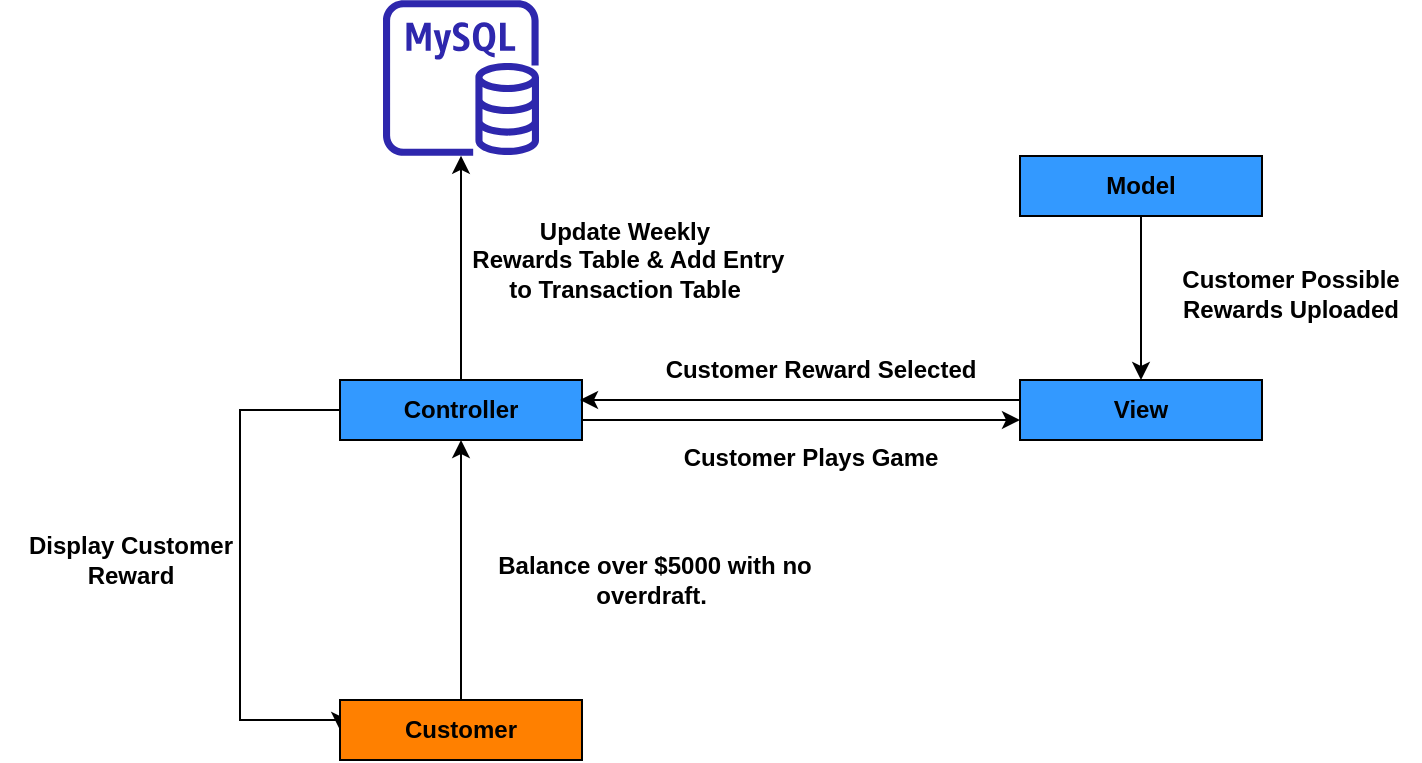 <mxfile version="21.1.4" type="github">
  <diagram name="Page-1" id="98W21jzWlToPrQMoX2X3">
    <mxGraphModel dx="1014" dy="659" grid="1" gridSize="10" guides="1" tooltips="1" connect="1" arrows="1" fold="1" page="1" pageScale="1" pageWidth="1800" pageHeight="1000" math="0" shadow="0">
      <root>
        <mxCell id="0" />
        <mxCell id="1" parent="0" />
        <mxCell id="7vytak-waEp4CcaB7Lcg-1" value="" style="sketch=0;outlineConnect=0;fontColor=#232F3E;gradientColor=none;fillColor=#2E27AD;strokeColor=none;dashed=0;verticalLabelPosition=bottom;verticalAlign=top;align=center;html=1;fontSize=12;fontStyle=0;aspect=fixed;pointerEvents=1;shape=mxgraph.aws4.rds_mysql_instance;" vertex="1" parent="1">
          <mxGeometry x="211.5" y="180" width="78" height="78" as="geometry" />
        </mxCell>
        <mxCell id="7vytak-waEp4CcaB7Lcg-5" style="edgeStyle=orthogonalEdgeStyle;rounded=0;orthogonalLoop=1;jettySize=auto;html=1;" edge="1" parent="1" source="7vytak-waEp4CcaB7Lcg-2" target="7vytak-waEp4CcaB7Lcg-1">
          <mxGeometry relative="1" as="geometry" />
        </mxCell>
        <mxCell id="7vytak-waEp4CcaB7Lcg-8" style="edgeStyle=orthogonalEdgeStyle;rounded=0;orthogonalLoop=1;jettySize=auto;html=1;exitX=0;exitY=0.5;exitDx=0;exitDy=0;entryX=0;entryY=0.5;entryDx=0;entryDy=0;" edge="1" parent="1" source="7vytak-waEp4CcaB7Lcg-2" target="7vytak-waEp4CcaB7Lcg-4">
          <mxGeometry relative="1" as="geometry">
            <mxPoint x="120" y="500" as="targetPoint" />
            <Array as="points">
              <mxPoint x="140" y="385" />
              <mxPoint x="140" y="540" />
              <mxPoint x="190" y="540" />
            </Array>
          </mxGeometry>
        </mxCell>
        <mxCell id="7vytak-waEp4CcaB7Lcg-17" style="edgeStyle=orthogonalEdgeStyle;rounded=0;orthogonalLoop=1;jettySize=auto;html=1;" edge="1" parent="1" source="7vytak-waEp4CcaB7Lcg-2" target="7vytak-waEp4CcaB7Lcg-3">
          <mxGeometry relative="1" as="geometry">
            <Array as="points">
              <mxPoint x="420" y="390" />
              <mxPoint x="420" y="390" />
            </Array>
          </mxGeometry>
        </mxCell>
        <mxCell id="7vytak-waEp4CcaB7Lcg-2" value="&lt;b&gt;Controller&lt;/b&gt;" style="rounded=0;whiteSpace=wrap;html=1;fillColor=#3399FF;strokeColor=#000000;strokeWidth=1;" vertex="1" parent="1">
          <mxGeometry x="190" y="370" width="121" height="30" as="geometry" />
        </mxCell>
        <mxCell id="7vytak-waEp4CcaB7Lcg-22" style="edgeStyle=orthogonalEdgeStyle;rounded=0;orthogonalLoop=1;jettySize=auto;html=1;" edge="1" parent="1" source="7vytak-waEp4CcaB7Lcg-3">
          <mxGeometry relative="1" as="geometry">
            <mxPoint x="310" y="380" as="targetPoint" />
            <Array as="points">
              <mxPoint x="460" y="380" />
            </Array>
          </mxGeometry>
        </mxCell>
        <mxCell id="7vytak-waEp4CcaB7Lcg-3" value="&lt;b&gt;View&lt;/b&gt;" style="rounded=0;whiteSpace=wrap;html=1;fillColor=#3399FF;strokeColor=#000000;strokeWidth=1;" vertex="1" parent="1">
          <mxGeometry x="530" y="370" width="121" height="30" as="geometry" />
        </mxCell>
        <mxCell id="7vytak-waEp4CcaB7Lcg-7" style="edgeStyle=orthogonalEdgeStyle;rounded=0;orthogonalLoop=1;jettySize=auto;html=1;exitX=0.5;exitY=0;exitDx=0;exitDy=0;entryX=0.5;entryY=1;entryDx=0;entryDy=0;" edge="1" parent="1" source="7vytak-waEp4CcaB7Lcg-4" target="7vytak-waEp4CcaB7Lcg-2">
          <mxGeometry relative="1" as="geometry" />
        </mxCell>
        <mxCell id="7vytak-waEp4CcaB7Lcg-4" value="&lt;b&gt;Customer&lt;/b&gt;" style="rounded=0;whiteSpace=wrap;html=1;fillColor=#FF8000;strokeColor=#000000;strokeWidth=1;" vertex="1" parent="1">
          <mxGeometry x="190" y="530" width="121" height="30" as="geometry" />
        </mxCell>
        <mxCell id="7vytak-waEp4CcaB7Lcg-6" value="&lt;b&gt;Update Weekly&lt;br&gt;&amp;nbsp;Rewards Table &amp;amp; Add Entry &lt;br&gt;to Transaction Table&lt;/b&gt;" style="text;html=1;align=center;verticalAlign=middle;resizable=0;points=[];autosize=1;strokeColor=none;fillColor=none;" vertex="1" parent="1">
          <mxGeometry x="241.5" y="280" width="180" height="60" as="geometry" />
        </mxCell>
        <mxCell id="7vytak-waEp4CcaB7Lcg-10" value="&lt;b&gt;Balance over $5000 with no &lt;br&gt;overdraft.&amp;nbsp;&lt;/b&gt;" style="text;html=1;align=center;verticalAlign=middle;resizable=0;points=[];autosize=1;strokeColor=none;fillColor=none;" vertex="1" parent="1">
          <mxGeometry x="256.5" y="450" width="180" height="40" as="geometry" />
        </mxCell>
        <mxCell id="7vytak-waEp4CcaB7Lcg-14" value="&lt;b&gt;Customer Plays Game&lt;/b&gt;" style="text;html=1;align=center;verticalAlign=middle;resizable=0;points=[];autosize=1;strokeColor=none;fillColor=none;" vertex="1" parent="1">
          <mxGeometry x="350" y="394" width="150" height="30" as="geometry" />
        </mxCell>
        <mxCell id="7vytak-waEp4CcaB7Lcg-20" style="edgeStyle=orthogonalEdgeStyle;rounded=0;orthogonalLoop=1;jettySize=auto;html=1;entryX=0.5;entryY=0;entryDx=0;entryDy=0;" edge="1" parent="1" source="7vytak-waEp4CcaB7Lcg-18" target="7vytak-waEp4CcaB7Lcg-3">
          <mxGeometry relative="1" as="geometry" />
        </mxCell>
        <mxCell id="7vytak-waEp4CcaB7Lcg-18" value="&lt;b&gt;Model&lt;/b&gt;" style="rounded=0;whiteSpace=wrap;html=1;fillColor=#3399FF;strokeColor=#000000;strokeWidth=1;" vertex="1" parent="1">
          <mxGeometry x="530" y="258" width="121" height="30" as="geometry" />
        </mxCell>
        <mxCell id="7vytak-waEp4CcaB7Lcg-21" value="&lt;b&gt;Customer Possible &lt;br&gt;Rewards Uploaded&lt;/b&gt;" style="text;html=1;align=center;verticalAlign=middle;resizable=0;points=[];autosize=1;strokeColor=none;fillColor=none;" vertex="1" parent="1">
          <mxGeometry x="600" y="307" width="130" height="40" as="geometry" />
        </mxCell>
        <mxCell id="7vytak-waEp4CcaB7Lcg-23" value="&lt;b&gt;Customer Reward Selected&lt;/b&gt;" style="text;html=1;align=center;verticalAlign=middle;resizable=0;points=[];autosize=1;strokeColor=none;fillColor=none;" vertex="1" parent="1">
          <mxGeometry x="340" y="350" width="180" height="30" as="geometry" />
        </mxCell>
        <mxCell id="7vytak-waEp4CcaB7Lcg-24" value="&lt;b&gt;Display Customer &lt;br&gt;Reward&lt;/b&gt;" style="text;html=1;align=center;verticalAlign=middle;resizable=0;points=[];autosize=1;strokeColor=none;fillColor=none;" vertex="1" parent="1">
          <mxGeometry x="20" y="440" width="130" height="40" as="geometry" />
        </mxCell>
      </root>
    </mxGraphModel>
  </diagram>
</mxfile>
